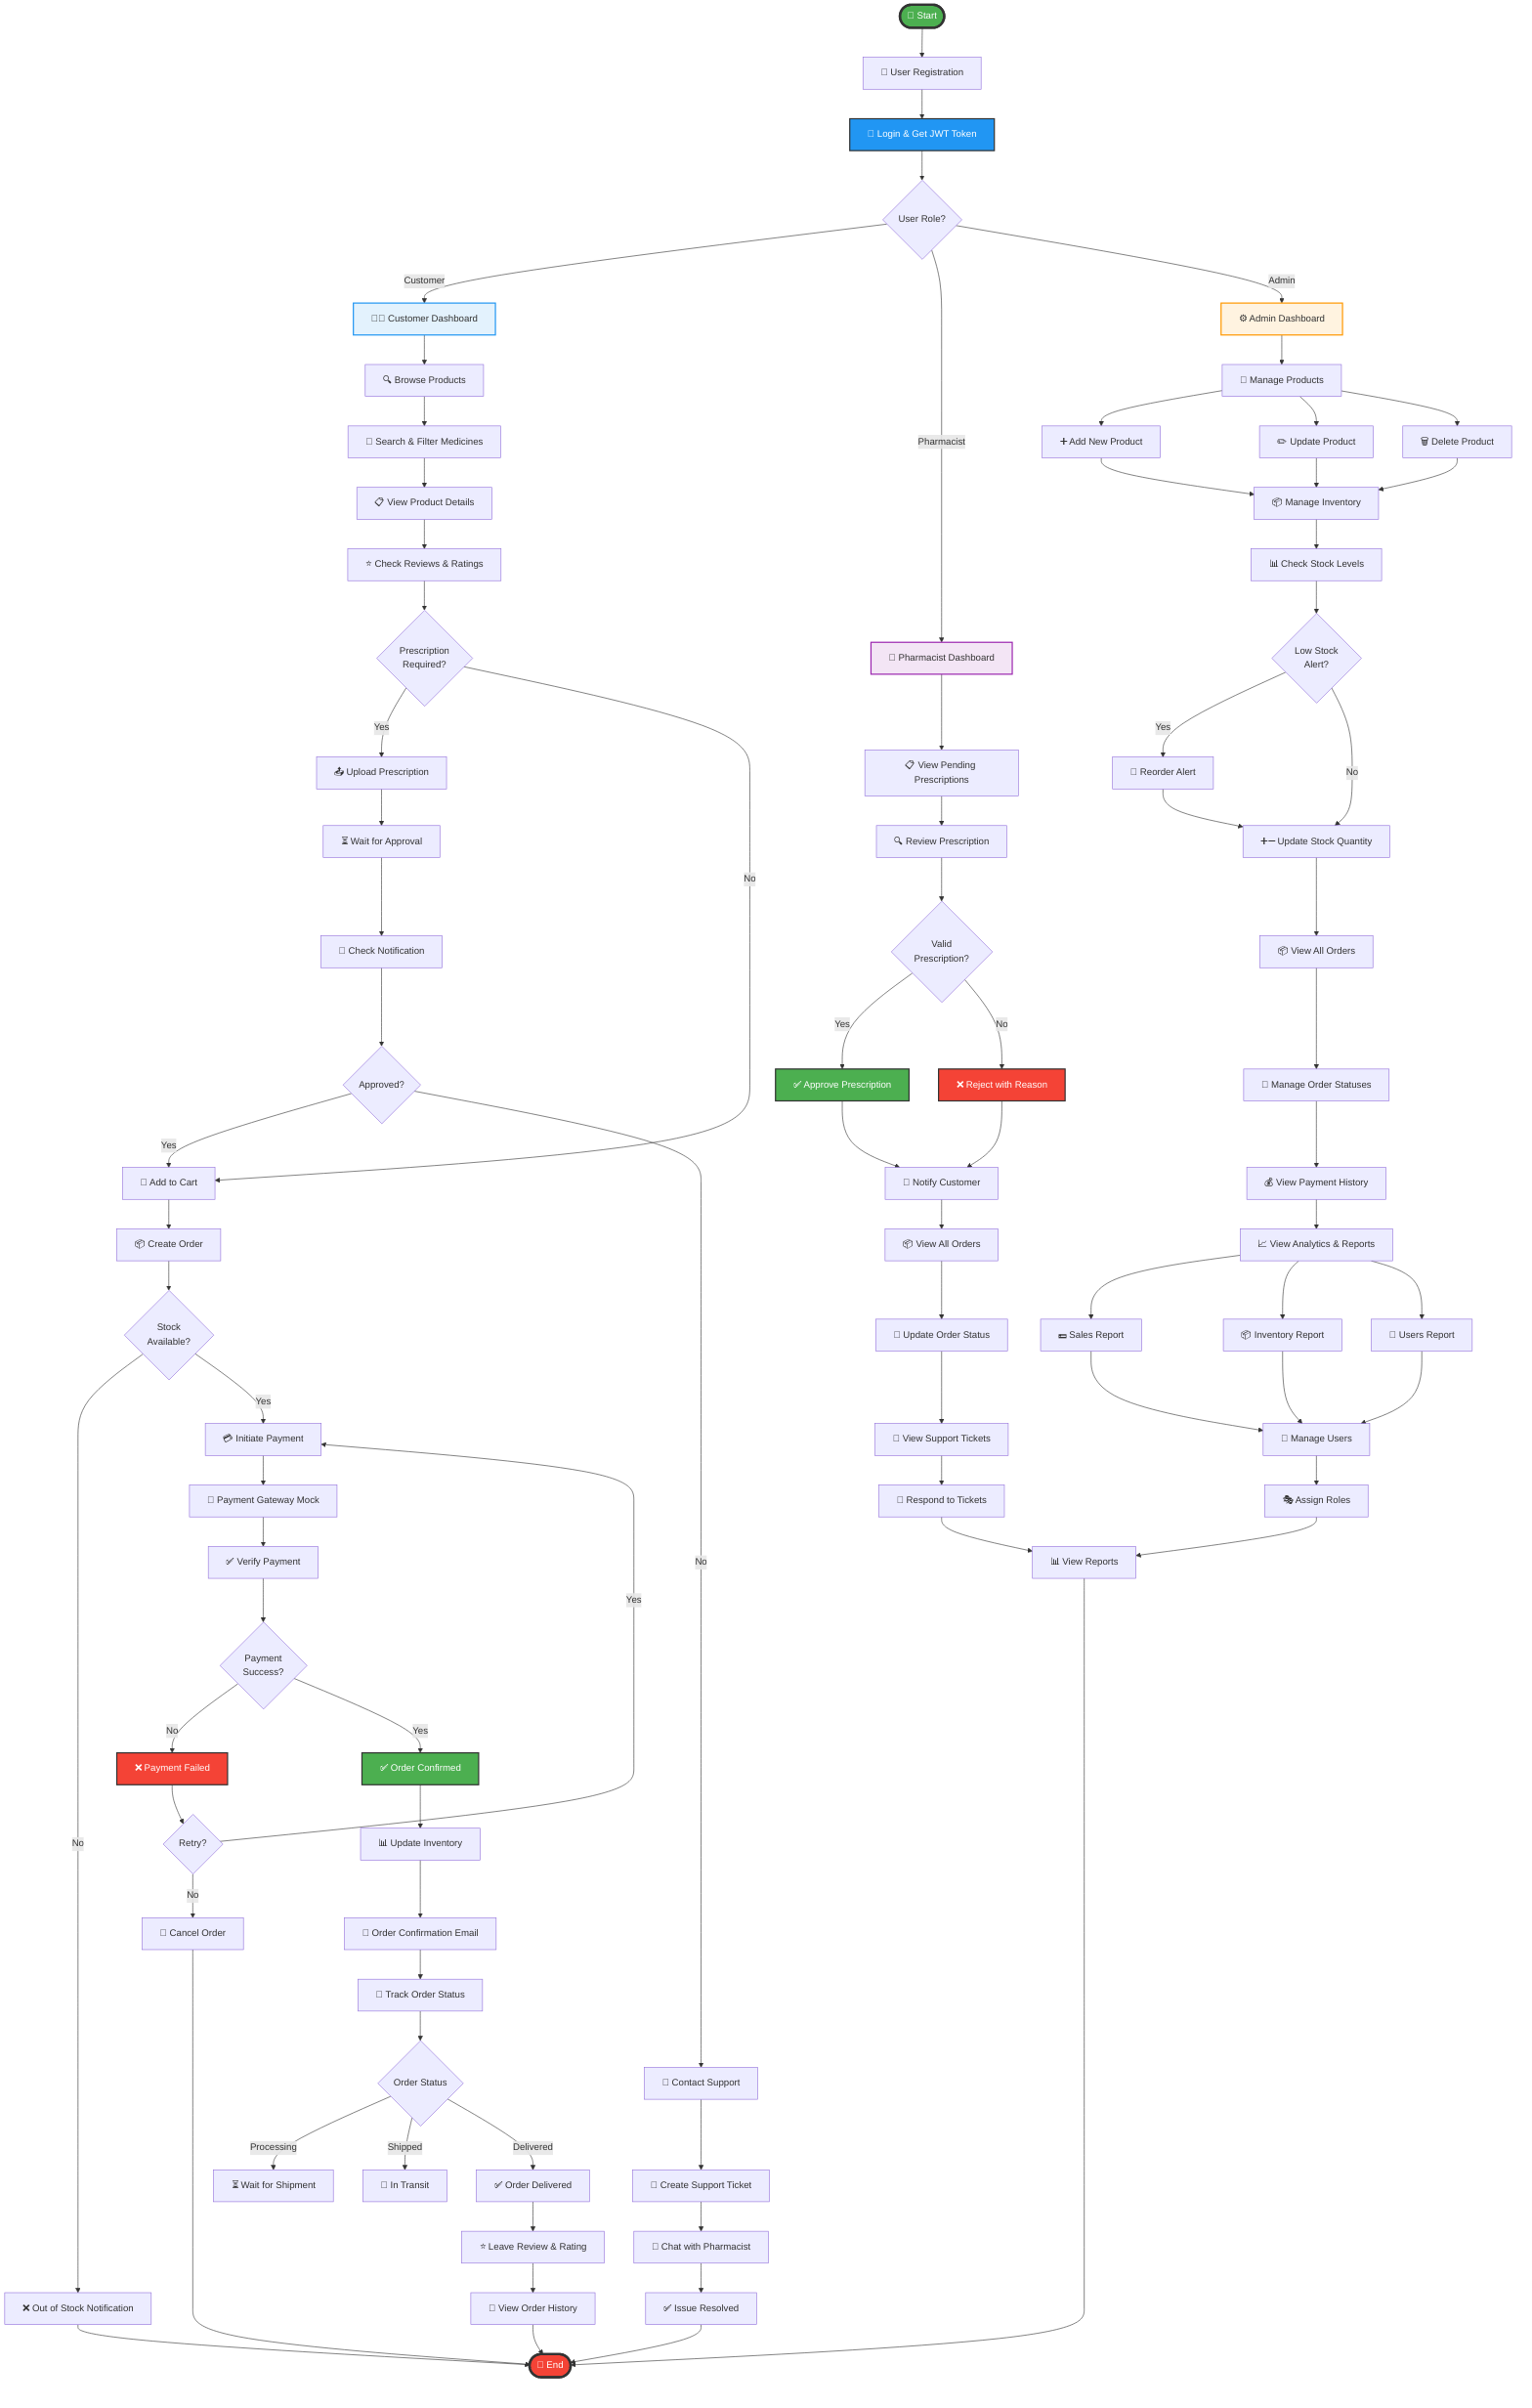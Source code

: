 graph TD
    Start([🏁 Start]) --> UserReg[👤 User Registration]

    UserReg --> Login[🔐 Login & Get JWT Token]
    Login --> Dashboard{User Role?}

    Dashboard -->|Customer| CustomerFlow[👨‍💼 Customer Dashboard]
    Dashboard -->|Pharmacist| PharmacistFlow[💊 Pharmacist Dashboard]
    Dashboard -->|Admin| AdminFlow[⚙️ Admin Dashboard]

    %% Customer Flow
    CustomerFlow --> BrowseProducts[🔍 Browse Products]
    BrowseProducts --> SearchFilter[🔎 Search & Filter Medicines]
    SearchFilter --> ViewProduct[📋 View Product Details]
    ViewProduct --> CheckReview[⭐ Check Reviews & Ratings]

    CheckReview --> PrescCheck{Prescription<br/>Required?}
    PrescCheck -->|Yes| UploadPresc[📤 Upload Prescription]
    PrescCheck -->|No| AddCart[🛒 Add to Cart]

    UploadPresc --> WaitApproval[⏳ Wait for Approval]
    WaitApproval --> CheckStatus[📱 Check Notification]
    CheckStatus --> PrescApproved{Approved?}

    PrescApproved -->|Yes| AddCart
    PrescApproved -->|No| ContactSupport[💬 Contact Support]

    AddCart --> CreateOrder[📦 Create Order]
    CreateOrder --> StockCheck{Stock<br/>Available?}

    StockCheck -->|No| OutOfStock[❌ Out of Stock Notification]
    StockCheck -->|Yes| InitPayment[💳 Initiate Payment]

    InitPayment --> PaymentGateway[🏦 Payment Gateway Mock]
    PaymentGateway --> VerifyPayment[✅ Verify Payment]
    VerifyPayment --> PaymentSuccess{Payment<br/>Success?}

    PaymentSuccess -->|No| PaymentFailed[❌ Payment Failed]
    PaymentFailed --> RetryPayment{Retry?}
    RetryPayment -->|Yes| InitPayment
    RetryPayment -->|No| CancelOrder[🚫 Cancel Order]

    PaymentSuccess -->|Yes| OrderConfirmed[✅ Order Confirmed]
    OrderConfirmed --> UpdateStock[📊 Update Inventory]
    UpdateStock --> OrderNotif[📧 Order Confirmation Email]

    OrderNotif --> TrackOrder[📍 Track Order Status]
    TrackOrder --> OrderStatus{Order Status}

    OrderStatus -->|Processing| WaitShip[⏳ Wait for Shipment]
    OrderStatus -->|Shipped| InTransit[🚚 In Transit]
    OrderStatus -->|Delivered| OrderComplete[✅ Order Delivered]

    OrderComplete --> LeaveReview[⭐ Leave Review & Rating]
    LeaveReview --> ViewHistory[📜 View Order History]

    ContactSupport --> CreateTicket[🎫 Create Support Ticket]
    CreateTicket --> ChatBot[🤖 Chat with Pharmacist]
    ChatBot --> TicketResolved[✅ Issue Resolved]

    %% Pharmacist Flow
    PharmacistFlow --> ViewPrescriptions[📋 View Pending Prescriptions]
    ViewPrescriptions --> ReviewPresc[🔍 Review Prescription]
    ReviewPresc --> ValidatePresc{Valid<br/>Prescription?}

    ValidatePresc -->|Yes| ApprovePresc[✅ Approve Prescription]
    ValidatePresc -->|No| RejectPresc[❌ Reject with Reason]

    ApprovePresc --> NotifyCustomer1[📧 Notify Customer]
    RejectPresc --> NotifyCustomer1

    NotifyCustomer1 --> ViewOrders[📦 View All Orders]
    ViewOrders --> UpdateOrderStatus[📝 Update Order Status]
    UpdateOrderStatus --> ViewTickets[🎫 View Support Tickets]
    ViewTickets --> RespondTicket[💬 Respond to Tickets]
    RespondTicket --> ViewReports1[📊 View Reports]

    %% Admin Flow
    AdminFlow --> ManageProducts[🏥 Manage Products]
    ManageProducts --> AddProduct[➕ Add New Product]
    ManageProducts --> UpdateProduct[✏️ Update Product]
    ManageProducts --> DeleteProduct[🗑️ Delete Product]

    AddProduct --> ManageInventory[📦 Manage Inventory]
    UpdateProduct --> ManageInventory
    DeleteProduct --> ManageInventory

    ManageInventory --> CheckStockLevels[📊 Check Stock Levels]
    CheckStockLevels --> LowStock{Low Stock<br/>Alert?}

    LowStock -->|Yes| ReorderAlert[🔔 Reorder Alert]
    LowStock -->|No| UpdateStockQty[➕➖ Update Stock Quantity]

    ReorderAlert --> UpdateStockQty
    UpdateStockQty --> ViewAllOrders[📦 View All Orders]

    ViewAllOrders --> ManageOrderStatus[📝 Manage Order Statuses]
    ManageOrderStatus --> ViewPayments[💰 View Payment History]
    ViewPayments --> ViewAnalytics[📈 View Analytics & Reports]

    ViewAnalytics --> SalesReport[💵 Sales Report]
    ViewAnalytics --> InventoryReport[📦 Inventory Report]
    ViewAnalytics --> UsersReport[👥 Users Report]

    SalesReport --> ManageUsers[👤 Manage Users]
    InventoryReport --> ManageUsers
    UsersReport --> ManageUsers

    ManageUsers --> AssignRoles[🎭 Assign Roles]
    AssignRoles --> ViewReports1

    ViewReports1 --> End([🏁 End])
    ViewHistory --> End
    TicketResolved --> End
    CancelOrder --> End
    OutOfStock --> End

    style Start fill:#4CAF50,stroke:#333,stroke-width:4px,color:#fff
    style End fill:#F44336,stroke:#333,stroke-width:4px,color:#fff
    style Login fill:#2196F3,stroke:#333,stroke-width:2px,color:#fff
    style OrderConfirmed fill:#4CAF50,stroke:#333,stroke-width:2px,color:#fff
    style PaymentFailed fill:#F44336,stroke:#333,stroke-width:2px,color:#fff
    style ApprovePresc fill:#4CAF50,stroke:#333,stroke-width:2px,color:#fff
    style RejectPresc fill:#F44336,stroke:#333,stroke-width:2px,color:#fff
    style CustomerFlow fill:#E3F2FD,stroke:#2196F3,stroke-width:2px
    style PharmacistFlow fill:#F3E5F5,stroke:#9C27B0,stroke-width:2px
    style AdminFlow fill:#FFF3E0,stroke:#FF9800,stroke-width:2px